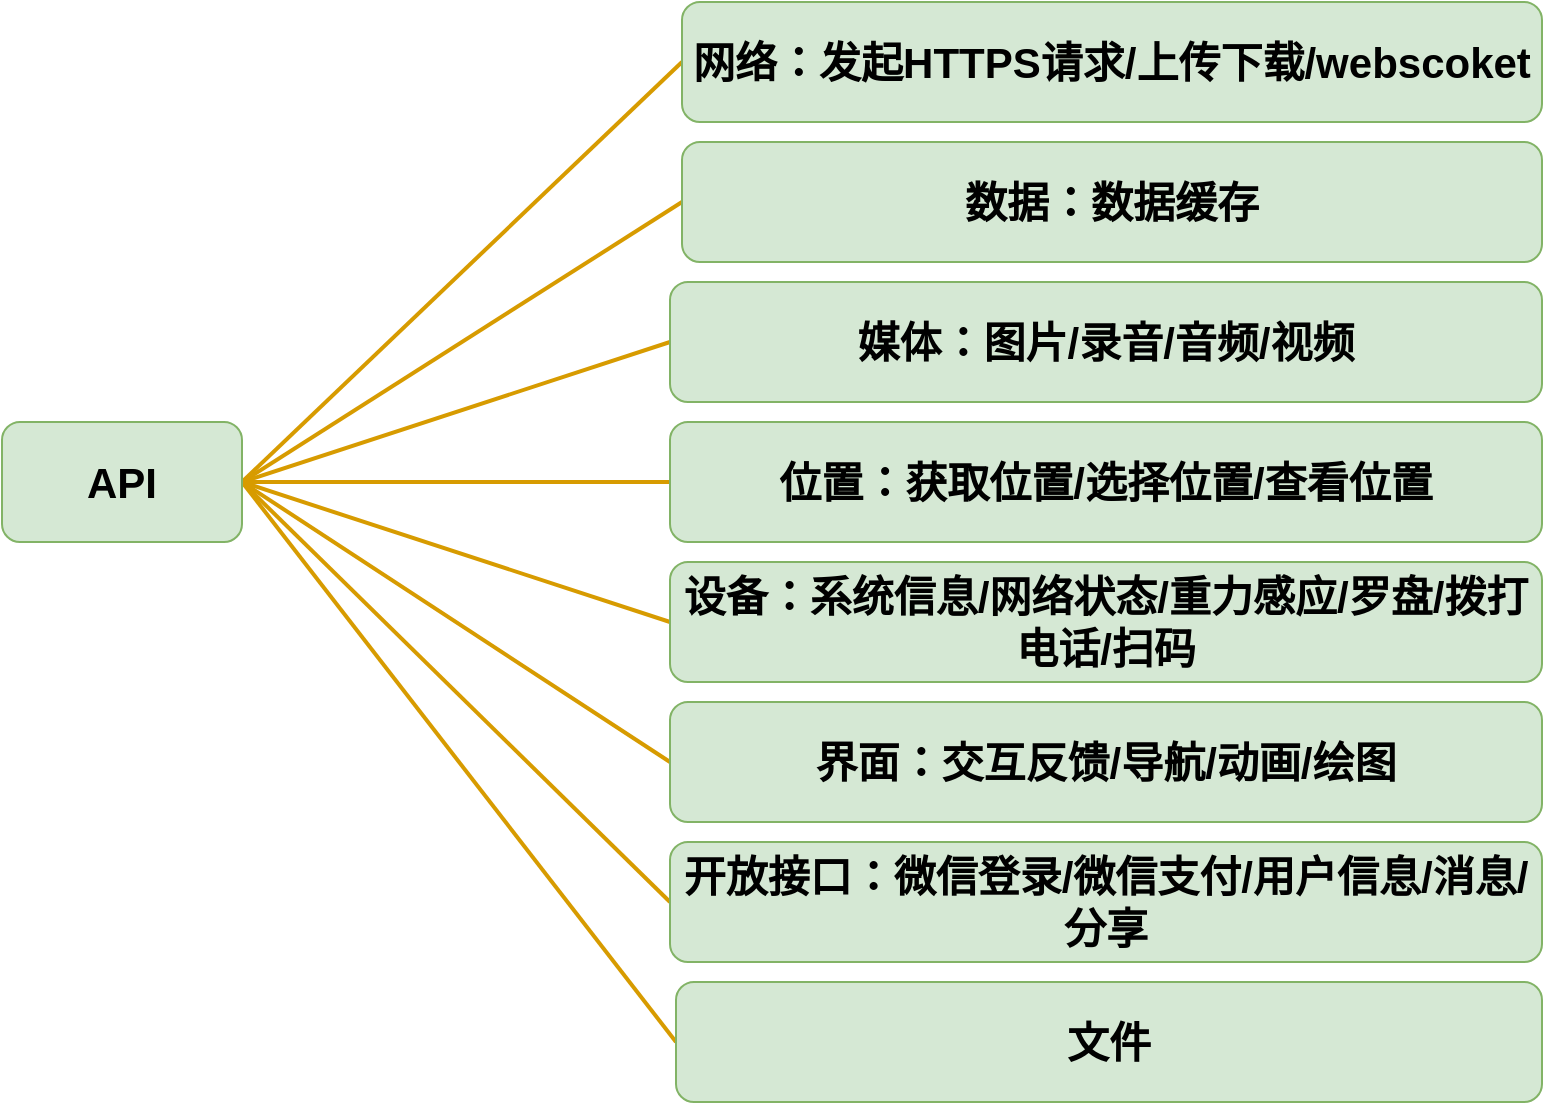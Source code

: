 <mxfile version="21.2.9" type="github">
  <diagram name="第 1 页" id="O6dnlefpTNMdtGQeHPUG">
    <mxGraphModel dx="835" dy="741" grid="1" gridSize="10" guides="1" tooltips="1" connect="1" arrows="1" fold="1" page="1" pageScale="1" pageWidth="827" pageHeight="1169" math="0" shadow="0">
      <root>
        <mxCell id="0" />
        <mxCell id="1" parent="0" />
        <mxCell id="iUZQc7e2DvZ8VB7VIQls-11" style="rounded=0;orthogonalLoop=1;jettySize=auto;html=1;exitX=1;exitY=0.5;exitDx=0;exitDy=0;entryX=0;entryY=0.5;entryDx=0;entryDy=0;endArrow=none;endFill=0;strokeWidth=2;fillColor=#ffe6cc;strokeColor=#d79b00;" edge="1" parent="1" source="iUZQc7e2DvZ8VB7VIQls-2" target="iUZQc7e2DvZ8VB7VIQls-8">
          <mxGeometry relative="1" as="geometry" />
        </mxCell>
        <mxCell id="iUZQc7e2DvZ8VB7VIQls-12" style="edgeStyle=none;shape=connector;rounded=0;orthogonalLoop=1;jettySize=auto;html=1;exitX=1;exitY=0.5;exitDx=0;exitDy=0;entryX=0;entryY=0.5;entryDx=0;entryDy=0;labelBackgroundColor=default;strokeColor=#d79b00;strokeWidth=2;fontFamily=Helvetica;fontSize=11;fontColor=default;endArrow=none;endFill=0;fillColor=#ffe6cc;" edge="1" parent="1" source="iUZQc7e2DvZ8VB7VIQls-2" target="iUZQc7e2DvZ8VB7VIQls-10">
          <mxGeometry relative="1" as="geometry" />
        </mxCell>
        <mxCell id="iUZQc7e2DvZ8VB7VIQls-13" style="edgeStyle=none;shape=connector;rounded=0;orthogonalLoop=1;jettySize=auto;html=1;exitX=1;exitY=0.5;exitDx=0;exitDy=0;entryX=0;entryY=0.5;entryDx=0;entryDy=0;labelBackgroundColor=default;strokeColor=#d79b00;strokeWidth=2;fontFamily=Helvetica;fontSize=11;fontColor=default;endArrow=none;endFill=0;fillColor=#ffe6cc;" edge="1" parent="1" source="iUZQc7e2DvZ8VB7VIQls-2" target="iUZQc7e2DvZ8VB7VIQls-6">
          <mxGeometry relative="1" as="geometry" />
        </mxCell>
        <mxCell id="iUZQc7e2DvZ8VB7VIQls-14" style="edgeStyle=none;shape=connector;rounded=0;orthogonalLoop=1;jettySize=auto;html=1;exitX=1;exitY=0.5;exitDx=0;exitDy=0;entryX=0;entryY=0.5;entryDx=0;entryDy=0;labelBackgroundColor=default;strokeColor=#d79b00;strokeWidth=2;fontFamily=Helvetica;fontSize=11;fontColor=default;endArrow=none;endFill=0;fillColor=#ffe6cc;" edge="1" parent="1" source="iUZQc7e2DvZ8VB7VIQls-2" target="iUZQc7e2DvZ8VB7VIQls-5">
          <mxGeometry relative="1" as="geometry" />
        </mxCell>
        <mxCell id="iUZQc7e2DvZ8VB7VIQls-15" style="edgeStyle=none;shape=connector;rounded=0;orthogonalLoop=1;jettySize=auto;html=1;exitX=1;exitY=0.5;exitDx=0;exitDy=0;entryX=0;entryY=0.5;entryDx=0;entryDy=0;labelBackgroundColor=default;strokeColor=#d79b00;strokeWidth=2;fontFamily=Helvetica;fontSize=11;fontColor=default;endArrow=none;endFill=0;fillColor=#ffe6cc;" edge="1" parent="1" source="iUZQc7e2DvZ8VB7VIQls-2" target="iUZQc7e2DvZ8VB7VIQls-3">
          <mxGeometry relative="1" as="geometry" />
        </mxCell>
        <mxCell id="iUZQc7e2DvZ8VB7VIQls-16" style="edgeStyle=none;shape=connector;rounded=0;orthogonalLoop=1;jettySize=auto;html=1;exitX=1;exitY=0.5;exitDx=0;exitDy=0;entryX=0;entryY=0.5;entryDx=0;entryDy=0;labelBackgroundColor=default;strokeColor=#d79b00;strokeWidth=2;fontFamily=Helvetica;fontSize=11;fontColor=default;endArrow=none;endFill=0;fillColor=#ffe6cc;" edge="1" parent="1" source="iUZQc7e2DvZ8VB7VIQls-2" target="iUZQc7e2DvZ8VB7VIQls-4">
          <mxGeometry relative="1" as="geometry" />
        </mxCell>
        <mxCell id="iUZQc7e2DvZ8VB7VIQls-17" style="edgeStyle=none;shape=connector;rounded=0;orthogonalLoop=1;jettySize=auto;html=1;exitX=1;exitY=0.5;exitDx=0;exitDy=0;entryX=0;entryY=0.5;entryDx=0;entryDy=0;labelBackgroundColor=default;strokeColor=#d79b00;strokeWidth=2;fontFamily=Helvetica;fontSize=11;fontColor=default;endArrow=none;endFill=0;fillColor=#ffe6cc;" edge="1" parent="1" source="iUZQc7e2DvZ8VB7VIQls-2" target="iUZQc7e2DvZ8VB7VIQls-9">
          <mxGeometry relative="1" as="geometry" />
        </mxCell>
        <mxCell id="iUZQc7e2DvZ8VB7VIQls-20" style="edgeStyle=none;shape=connector;rounded=0;orthogonalLoop=1;jettySize=auto;html=1;exitX=1;exitY=0.5;exitDx=0;exitDy=0;entryX=0;entryY=0.5;entryDx=0;entryDy=0;labelBackgroundColor=default;strokeColor=#d79b00;strokeWidth=2;fontFamily=Helvetica;fontSize=11;fontColor=default;endArrow=none;endFill=0;fillColor=#ffe6cc;" edge="1" parent="1" source="iUZQc7e2DvZ8VB7VIQls-2" target="iUZQc7e2DvZ8VB7VIQls-19">
          <mxGeometry relative="1" as="geometry" />
        </mxCell>
        <mxCell id="iUZQc7e2DvZ8VB7VIQls-2" value="&lt;b&gt;&lt;font style=&quot;font-size: 21px;&quot;&gt;API&lt;/font&gt;&lt;/b&gt;" style="rounded=1;whiteSpace=wrap;html=1;fillColor=#d5e8d4;strokeColor=#82b366;" vertex="1" parent="1">
          <mxGeometry x="80" y="330" width="120" height="60" as="geometry" />
        </mxCell>
        <mxCell id="iUZQc7e2DvZ8VB7VIQls-3" value="&lt;b&gt;&lt;font style=&quot;font-size: 21px;&quot;&gt;设备：系统信息/网络状态/重力感应/罗盘/拨打电话/扫码&lt;/font&gt;&lt;/b&gt;" style="rounded=1;whiteSpace=wrap;html=1;fillColor=#d5e8d4;strokeColor=#82b366;" vertex="1" parent="1">
          <mxGeometry x="414" y="400" width="436" height="60" as="geometry" />
        </mxCell>
        <mxCell id="iUZQc7e2DvZ8VB7VIQls-4" value="&lt;b&gt;&lt;font style=&quot;font-size: 21px;&quot;&gt;界面：交互反馈/导航/动画/绘图&lt;/font&gt;&lt;/b&gt;" style="rounded=1;whiteSpace=wrap;html=1;fillColor=#d5e8d4;strokeColor=#82b366;" vertex="1" parent="1">
          <mxGeometry x="414" y="470" width="436" height="60" as="geometry" />
        </mxCell>
        <mxCell id="iUZQc7e2DvZ8VB7VIQls-5" value="&lt;b&gt;&lt;font style=&quot;font-size: 21px;&quot;&gt;位置：获取位置/选择位置/查看位置&lt;/font&gt;&lt;/b&gt;" style="rounded=1;whiteSpace=wrap;html=1;fillColor=#d5e8d4;strokeColor=#82b366;" vertex="1" parent="1">
          <mxGeometry x="414" y="330" width="436" height="60" as="geometry" />
        </mxCell>
        <mxCell id="iUZQc7e2DvZ8VB7VIQls-6" value="&lt;b&gt;&lt;font style=&quot;font-size: 21px;&quot;&gt;媒体：图片/录音/音频/视频&lt;/font&gt;&lt;/b&gt;" style="rounded=1;whiteSpace=wrap;html=1;fillColor=#d5e8d4;strokeColor=#82b366;" vertex="1" parent="1">
          <mxGeometry x="414" y="260" width="436" height="60" as="geometry" />
        </mxCell>
        <mxCell id="iUZQc7e2DvZ8VB7VIQls-8" value="&lt;span style=&quot;font-size: 21px;&quot;&gt;&lt;b&gt;网络：发起HTTPS请求/上传下载/webscoket&lt;/b&gt;&lt;/span&gt;" style="rounded=1;whiteSpace=wrap;html=1;fillColor=#d5e8d4;strokeColor=#82b366;" vertex="1" parent="1">
          <mxGeometry x="420" y="120" width="430" height="60" as="geometry" />
        </mxCell>
        <mxCell id="iUZQc7e2DvZ8VB7VIQls-9" value="&lt;b&gt;&lt;font style=&quot;font-size: 21px;&quot;&gt;开放接口：微信登录/微信支付/用户信息/消息/分享&lt;/font&gt;&lt;/b&gt;" style="rounded=1;whiteSpace=wrap;html=1;fillColor=#d5e8d4;strokeColor=#82b366;" vertex="1" parent="1">
          <mxGeometry x="414" y="540" width="436" height="60" as="geometry" />
        </mxCell>
        <mxCell id="iUZQc7e2DvZ8VB7VIQls-10" value="&lt;span style=&quot;font-size: 21px;&quot;&gt;&lt;b&gt;数据：数据缓存&lt;/b&gt;&lt;/span&gt;" style="rounded=1;whiteSpace=wrap;html=1;fillColor=#d5e8d4;strokeColor=#82b366;" vertex="1" parent="1">
          <mxGeometry x="420" y="190" width="430" height="60" as="geometry" />
        </mxCell>
        <mxCell id="iUZQc7e2DvZ8VB7VIQls-19" value="&lt;span style=&quot;font-size: 21px;&quot;&gt;&lt;b&gt;文件&lt;/b&gt;&lt;/span&gt;" style="rounded=1;whiteSpace=wrap;html=1;fillColor=#d5e8d4;strokeColor=#82b366;" vertex="1" parent="1">
          <mxGeometry x="417" y="610" width="433" height="60" as="geometry" />
        </mxCell>
      </root>
    </mxGraphModel>
  </diagram>
</mxfile>
